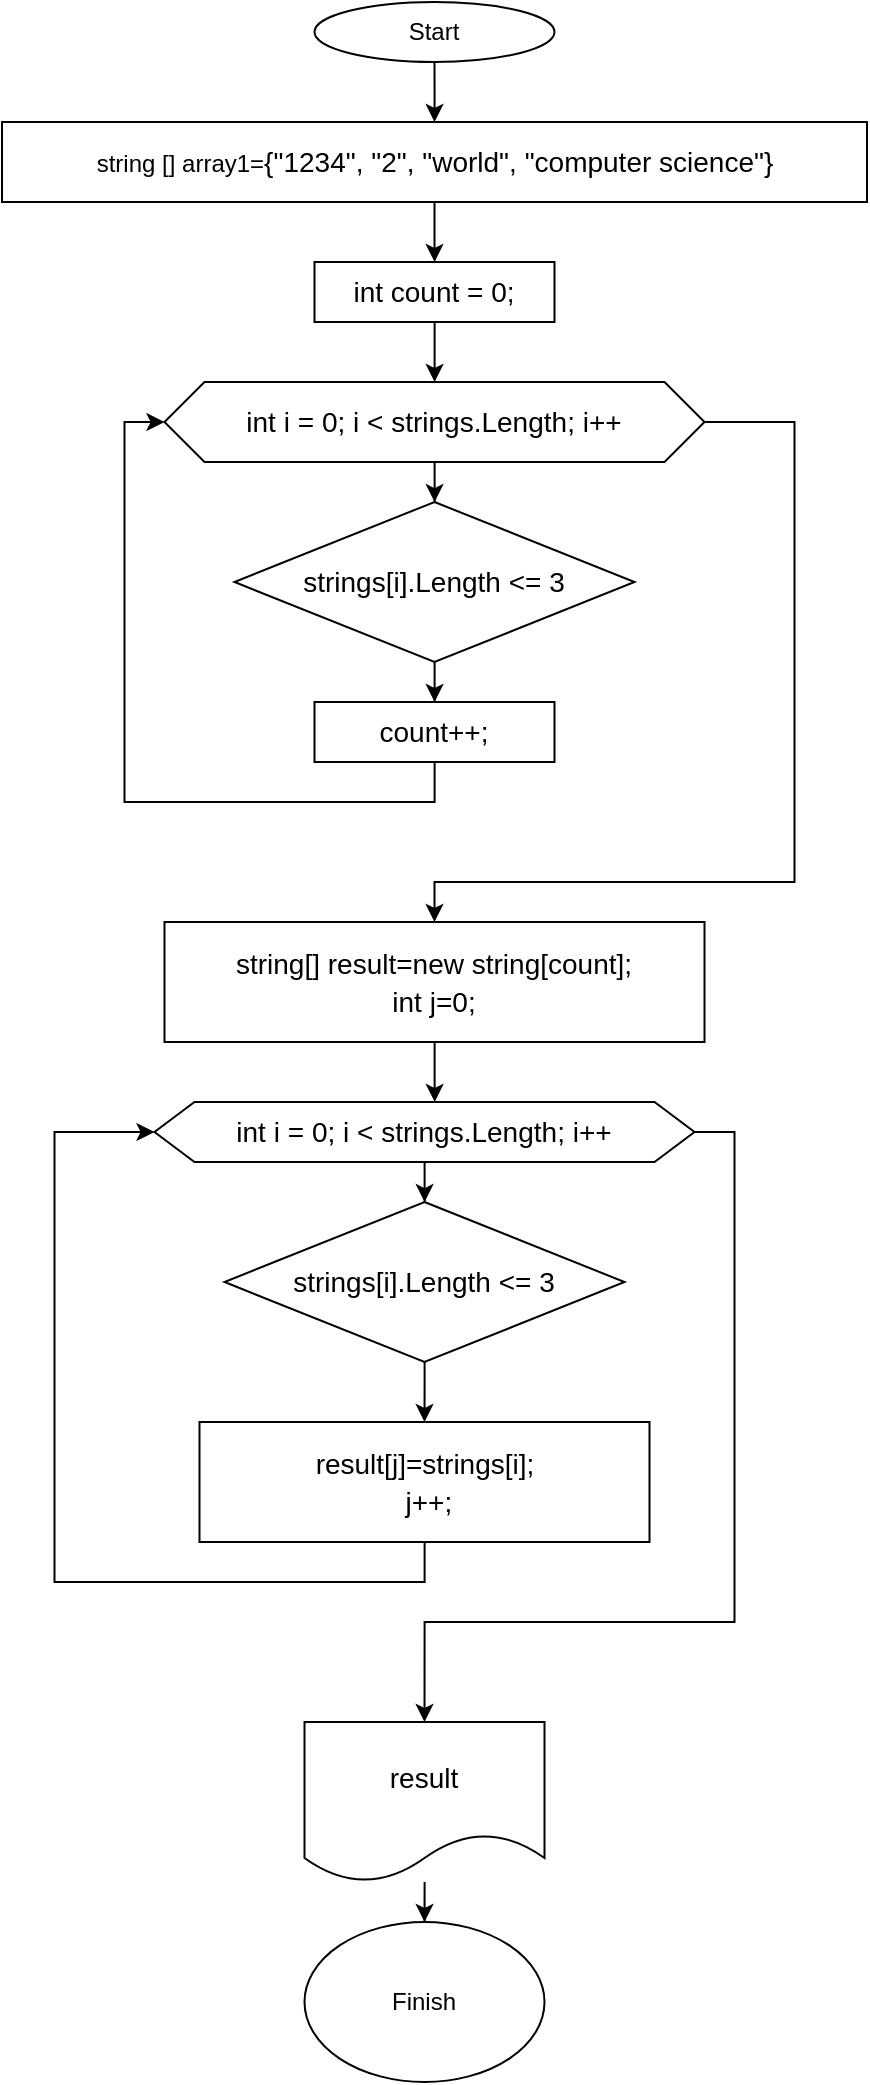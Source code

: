 <mxfile version="20.3.0" type="device"><diagram id="49If3PbVeIVCDobebaCM" name="Страница 1"><mxGraphModel dx="2401" dy="824" grid="1" gridSize="10" guides="1" tooltips="1" connect="1" arrows="1" fold="1" page="1" pageScale="1" pageWidth="827" pageHeight="1169" math="0" shadow="0"><root><mxCell id="0"/><mxCell id="1" parent="0"/><mxCell id="n9hyk6aZkptL6LU-3KZn-3" value="" style="edgeStyle=orthogonalEdgeStyle;rounded=0;orthogonalLoop=1;jettySize=auto;html=1;labelBackgroundColor=default;fontColor=default;fontFamily=Helvetica;" edge="1" parent="1" source="n9hyk6aZkptL6LU-3KZn-1" target="n9hyk6aZkptL6LU-3KZn-2"><mxGeometry relative="1" as="geometry"/></mxCell><mxCell id="n9hyk6aZkptL6LU-3KZn-1" value="Start" style="ellipse;whiteSpace=wrap;html=1;labelBackgroundColor=default;fontColor=default;fontFamily=Helvetica;" vertex="1" parent="1"><mxGeometry x="-473.75" y="65" width="120" height="30" as="geometry"/></mxCell><mxCell id="n9hyk6aZkptL6LU-3KZn-6" value="" style="edgeStyle=orthogonalEdgeStyle;rounded=0;orthogonalLoop=1;jettySize=auto;html=1;fontColor=default;labelBackgroundColor=default;fontFamily=Helvetica;" edge="1" parent="1" source="n9hyk6aZkptL6LU-3KZn-2" target="n9hyk6aZkptL6LU-3KZn-5"><mxGeometry relative="1" as="geometry"/></mxCell><mxCell id="n9hyk6aZkptL6LU-3KZn-2" value="string [] array1=&lt;span style=&quot;font-size: 14px;&quot;&gt;{&lt;/span&gt;&lt;span style=&quot;font-size: 14px;&quot;&gt;&quot;1234&quot;&lt;/span&gt;&lt;span style=&quot;font-size: 14px;&quot;&gt;, &lt;/span&gt;&lt;span style=&quot;font-size: 14px;&quot;&gt;&quot;2&quot;&lt;/span&gt;&lt;span style=&quot;font-size: 14px;&quot;&gt;, &lt;/span&gt;&lt;span style=&quot;font-size: 14px;&quot;&gt;&quot;world&quot;&lt;/span&gt;&lt;span style=&quot;font-size: 14px;&quot;&gt;, &lt;/span&gt;&lt;span style=&quot;font-size: 14px;&quot;&gt;&quot;computer science&quot;&lt;/span&gt;&lt;span style=&quot;font-size: 14px;&quot;&gt;}&lt;/span&gt;" style="whiteSpace=wrap;html=1;labelBackgroundColor=default;fontColor=default;fontFamily=Helvetica;" vertex="1" parent="1"><mxGeometry x="-630" y="125" width="432.5" height="40" as="geometry"/></mxCell><mxCell id="n9hyk6aZkptL6LU-3KZn-8" value="" style="edgeStyle=orthogonalEdgeStyle;rounded=0;orthogonalLoop=1;jettySize=auto;html=1;labelBackgroundColor=default;fontColor=default;fontFamily=Helvetica;" edge="1" parent="1" source="n9hyk6aZkptL6LU-3KZn-5" target="n9hyk6aZkptL6LU-3KZn-7"><mxGeometry relative="1" as="geometry"/></mxCell><mxCell id="n9hyk6aZkptL6LU-3KZn-5" value="&lt;div style=&quot;font-size: 14px; line-height: 19px;&quot;&gt;&lt;span style=&quot;&quot;&gt;int&lt;/span&gt; &lt;span style=&quot;&quot;&gt;count&lt;/span&gt; = &lt;span style=&quot;&quot;&gt;0&lt;/span&gt;;&lt;/div&gt;" style="whiteSpace=wrap;html=1;labelBackgroundColor=default;fontColor=default;fontFamily=Helvetica;" vertex="1" parent="1"><mxGeometry x="-473.75" y="195" width="120" height="30" as="geometry"/></mxCell><mxCell id="n9hyk6aZkptL6LU-3KZn-10" value="" style="edgeStyle=orthogonalEdgeStyle;rounded=0;orthogonalLoop=1;jettySize=auto;html=1;labelBackgroundColor=default;fontColor=default;fontFamily=Helvetica;" edge="1" parent="1" source="n9hyk6aZkptL6LU-3KZn-7" target="n9hyk6aZkptL6LU-3KZn-9"><mxGeometry relative="1" as="geometry"/></mxCell><mxCell id="n9hyk6aZkptL6LU-3KZn-15" value="" style="edgeStyle=orthogonalEdgeStyle;rounded=0;orthogonalLoop=1;jettySize=auto;html=1;labelBackgroundColor=default;fontColor=default;fontFamily=Helvetica;" edge="1" parent="1" source="n9hyk6aZkptL6LU-3KZn-7" target="n9hyk6aZkptL6LU-3KZn-14"><mxGeometry relative="1" as="geometry"><Array as="points"><mxPoint x="-233.75" y="275"/><mxPoint x="-233.75" y="505"/><mxPoint x="-413.75" y="505"/></Array></mxGeometry></mxCell><mxCell id="n9hyk6aZkptL6LU-3KZn-7" value="&lt;div style=&quot;font-size: 14px; line-height: 19px;&quot;&gt;&lt;span style=&quot;&quot;&gt;int&lt;/span&gt; &lt;span style=&quot;&quot;&gt;i&lt;/span&gt; = &lt;span style=&quot;&quot;&gt;0&lt;/span&gt;; &lt;span style=&quot;&quot;&gt;i&lt;/span&gt; &amp;lt; &lt;span style=&quot;&quot;&gt;strings&lt;/span&gt;.&lt;span style=&quot;&quot;&gt;Length&lt;/span&gt;; &lt;span style=&quot;&quot;&gt;i&lt;/span&gt;++&lt;/div&gt;" style="shape=hexagon;perimeter=hexagonPerimeter2;whiteSpace=wrap;html=1;fixedSize=1;labelBackgroundColor=default;fontColor=default;fontFamily=Helvetica;" vertex="1" parent="1"><mxGeometry x="-548.75" y="255" width="270" height="40" as="geometry"/></mxCell><mxCell id="n9hyk6aZkptL6LU-3KZn-12" value="" style="edgeStyle=orthogonalEdgeStyle;rounded=0;orthogonalLoop=1;jettySize=auto;html=1;labelBackgroundColor=default;fontColor=default;fontFamily=Helvetica;" edge="1" parent="1" source="n9hyk6aZkptL6LU-3KZn-9" target="n9hyk6aZkptL6LU-3KZn-11"><mxGeometry relative="1" as="geometry"/></mxCell><mxCell id="n9hyk6aZkptL6LU-3KZn-9" value="&lt;div style=&quot;font-size: 14px; line-height: 19px;&quot;&gt;&lt;span style=&quot;&quot;&gt;strings&lt;/span&gt;[&lt;span style=&quot;&quot;&gt;i&lt;/span&gt;].&lt;span style=&quot;&quot;&gt;Length&lt;/span&gt; &amp;lt;= &lt;span style=&quot;&quot;&gt;3&lt;/span&gt;&lt;/div&gt;" style="rhombus;whiteSpace=wrap;html=1;labelBackgroundColor=default;fontColor=default;fontFamily=Helvetica;" vertex="1" parent="1"><mxGeometry x="-513.75" y="315" width="200" height="80" as="geometry"/></mxCell><mxCell id="n9hyk6aZkptL6LU-3KZn-13" style="edgeStyle=orthogonalEdgeStyle;rounded=0;orthogonalLoop=1;jettySize=auto;html=1;entryX=0;entryY=0.5;entryDx=0;entryDy=0;labelBackgroundColor=default;fontColor=default;fontFamily=Helvetica;" edge="1" parent="1" source="n9hyk6aZkptL6LU-3KZn-11" target="n9hyk6aZkptL6LU-3KZn-7"><mxGeometry relative="1" as="geometry"><Array as="points"><mxPoint x="-413.75" y="465"/><mxPoint x="-568.75" y="465"/><mxPoint x="-568.75" y="275"/></Array></mxGeometry></mxCell><mxCell id="n9hyk6aZkptL6LU-3KZn-11" value="&lt;div style=&quot;font-size: 14px; line-height: 19px;&quot;&gt;&lt;span style=&quot;&quot;&gt;count&lt;/span&gt;++;&lt;/div&gt;" style="whiteSpace=wrap;html=1;labelBackgroundColor=default;fontColor=default;fontFamily=Helvetica;" vertex="1" parent="1"><mxGeometry x="-473.75" y="415" width="120" height="30" as="geometry"/></mxCell><mxCell id="n9hyk6aZkptL6LU-3KZn-27" style="edgeStyle=orthogonalEdgeStyle;rounded=0;orthogonalLoop=1;jettySize=auto;html=1;entryX=0.519;entryY=0;entryDx=0;entryDy=0;entryPerimeter=0;labelBackgroundColor=default;fontFamily=Helvetica;fontColor=default;" edge="1" parent="1" source="n9hyk6aZkptL6LU-3KZn-14" target="n9hyk6aZkptL6LU-3KZn-17"><mxGeometry relative="1" as="geometry"/></mxCell><mxCell id="n9hyk6aZkptL6LU-3KZn-14" value="&lt;div style=&quot;font-size: 14px; line-height: 19px;&quot;&gt;&lt;div&gt;&lt;span style=&quot;&quot;&gt;string&lt;/span&gt;[] &lt;span style=&quot;&quot;&gt;result&lt;/span&gt;=&lt;span style=&quot;&quot;&gt;new&lt;/span&gt; &lt;span style=&quot;&quot;&gt;string&lt;/span&gt;[&lt;span style=&quot;&quot;&gt;count&lt;/span&gt;];&lt;/div&gt;&lt;div&gt;&lt;span style=&quot;&quot;&gt;int&lt;/span&gt; &lt;span style=&quot;&quot;&gt;j&lt;/span&gt;=&lt;span style=&quot;&quot;&gt;0&lt;/span&gt;;&lt;/div&gt;&lt;/div&gt;" style="whiteSpace=wrap;html=1;labelBackgroundColor=default;fontColor=default;fontFamily=Helvetica;" vertex="1" parent="1"><mxGeometry x="-548.75" y="525" width="270" height="60" as="geometry"/></mxCell><mxCell id="n9hyk6aZkptL6LU-3KZn-20" style="edgeStyle=orthogonalEdgeStyle;rounded=0;orthogonalLoop=1;jettySize=auto;html=1;labelBackgroundColor=default;fontColor=default;fontFamily=Helvetica;" edge="1" parent="1" source="n9hyk6aZkptL6LU-3KZn-17" target="n9hyk6aZkptL6LU-3KZn-18"><mxGeometry relative="1" as="geometry"/></mxCell><mxCell id="n9hyk6aZkptL6LU-3KZn-25" style="edgeStyle=orthogonalEdgeStyle;rounded=0;orthogonalLoop=1;jettySize=auto;html=1;labelBackgroundColor=default;fontFamily=Helvetica;fontColor=default;entryX=0.5;entryY=0;entryDx=0;entryDy=0;" edge="1" parent="1" source="n9hyk6aZkptL6LU-3KZn-17" target="n9hyk6aZkptL6LU-3KZn-23"><mxGeometry relative="1" as="geometry"><mxPoint x="-418.75" y="915" as="targetPoint"/><Array as="points"><mxPoint x="-263.75" y="630"/><mxPoint x="-263.75" y="875"/><mxPoint x="-418.75" y="875"/></Array></mxGeometry></mxCell><mxCell id="n9hyk6aZkptL6LU-3KZn-17" value="&lt;div style=&quot;font-size: 14px; line-height: 19px;&quot;&gt;&lt;span style=&quot;&quot;&gt;int&lt;/span&gt; &lt;span style=&quot;&quot;&gt;i&lt;/span&gt; = &lt;span style=&quot;&quot;&gt;0&lt;/span&gt;; &lt;span style=&quot;&quot;&gt;i&lt;/span&gt; &amp;lt; &lt;span style=&quot;&quot;&gt;strings&lt;/span&gt;.&lt;span style=&quot;&quot;&gt;Length&lt;/span&gt;; &lt;span style=&quot;&quot;&gt;i&lt;/span&gt;++&lt;/div&gt;" style="shape=hexagon;perimeter=hexagonPerimeter2;whiteSpace=wrap;html=1;fixedSize=1;labelBackgroundColor=default;fontColor=default;fontFamily=Helvetica;" vertex="1" parent="1"><mxGeometry x="-553.75" y="615" width="270" height="30" as="geometry"/></mxCell><mxCell id="n9hyk6aZkptL6LU-3KZn-21" style="edgeStyle=orthogonalEdgeStyle;rounded=0;orthogonalLoop=1;jettySize=auto;html=1;entryX=0.5;entryY=0;entryDx=0;entryDy=0;labelBackgroundColor=default;fontColor=default;fontFamily=Helvetica;" edge="1" parent="1" source="n9hyk6aZkptL6LU-3KZn-18" target="n9hyk6aZkptL6LU-3KZn-19"><mxGeometry relative="1" as="geometry"/></mxCell><mxCell id="n9hyk6aZkptL6LU-3KZn-18" value="&lt;div style=&quot;font-size: 14px; line-height: 19px;&quot;&gt;&lt;span style=&quot;&quot;&gt;strings&lt;/span&gt;[&lt;span style=&quot;&quot;&gt;i&lt;/span&gt;].&lt;span style=&quot;&quot;&gt;Length&lt;/span&gt; &amp;lt;= &lt;span style=&quot;&quot;&gt;3&lt;/span&gt;&lt;/div&gt;" style="rhombus;whiteSpace=wrap;html=1;labelBackgroundColor=default;fontColor=default;fontFamily=Helvetica;" vertex="1" parent="1"><mxGeometry x="-518.75" y="665" width="200" height="80" as="geometry"/></mxCell><mxCell id="n9hyk6aZkptL6LU-3KZn-22" style="edgeStyle=orthogonalEdgeStyle;rounded=0;orthogonalLoop=1;jettySize=auto;html=1;entryX=0;entryY=0.5;entryDx=0;entryDy=0;labelBackgroundColor=default;fontColor=default;fontFamily=Helvetica;" edge="1" parent="1" source="n9hyk6aZkptL6LU-3KZn-19" target="n9hyk6aZkptL6LU-3KZn-17"><mxGeometry relative="1" as="geometry"><Array as="points"><mxPoint x="-418.75" y="855"/><mxPoint x="-603.75" y="855"/><mxPoint x="-603.75" y="630"/></Array></mxGeometry></mxCell><mxCell id="n9hyk6aZkptL6LU-3KZn-19" value="&lt;div style=&quot;font-size: 14px; line-height: 19px;&quot;&gt;&lt;div style=&quot;line-height: 19px;&quot;&gt;&lt;div&gt;&lt;span style=&quot;&quot;&gt;result&lt;/span&gt;[&lt;span style=&quot;&quot;&gt;j&lt;/span&gt;]=&lt;span style=&quot;&quot;&gt;strings&lt;/span&gt;[&lt;span style=&quot;&quot;&gt;i&lt;/span&gt;];&lt;/div&gt;&lt;div&gt;&amp;nbsp;&lt;span style=&quot;&quot;&gt;j&lt;/span&gt;++;&lt;/div&gt;&lt;/div&gt;&lt;/div&gt;" style="whiteSpace=wrap;html=1;labelBackgroundColor=default;fontColor=default;fontFamily=Helvetica;" vertex="1" parent="1"><mxGeometry x="-531.25" y="775" width="225" height="60" as="geometry"/></mxCell><mxCell id="n9hyk6aZkptL6LU-3KZn-26" style="edgeStyle=orthogonalEdgeStyle;rounded=0;orthogonalLoop=1;jettySize=auto;html=1;entryX=0.5;entryY=0;entryDx=0;entryDy=0;labelBackgroundColor=default;fontFamily=Helvetica;fontColor=default;" edge="1" parent="1" source="n9hyk6aZkptL6LU-3KZn-23" target="n9hyk6aZkptL6LU-3KZn-24"><mxGeometry relative="1" as="geometry"/></mxCell><mxCell id="n9hyk6aZkptL6LU-3KZn-23" value="&lt;div style=&quot;font-size: 14px; line-height: 19px;&quot;&gt;&lt;span style=&quot;&quot;&gt;result&lt;/span&gt;&lt;/div&gt;" style="shape=document;whiteSpace=wrap;html=1;boundedLbl=1;labelBackgroundColor=default;fontColor=default;fontFamily=Helvetica;" vertex="1" parent="1"><mxGeometry x="-478.75" y="925" width="120" height="80" as="geometry"/></mxCell><mxCell id="n9hyk6aZkptL6LU-3KZn-24" value="Finish" style="ellipse;whiteSpace=wrap;html=1;labelBackgroundColor=default;fontColor=default;fontFamily=Helvetica;" vertex="1" parent="1"><mxGeometry x="-478.75" y="1025" width="120" height="80" as="geometry"/></mxCell></root></mxGraphModel></diagram></mxfile>